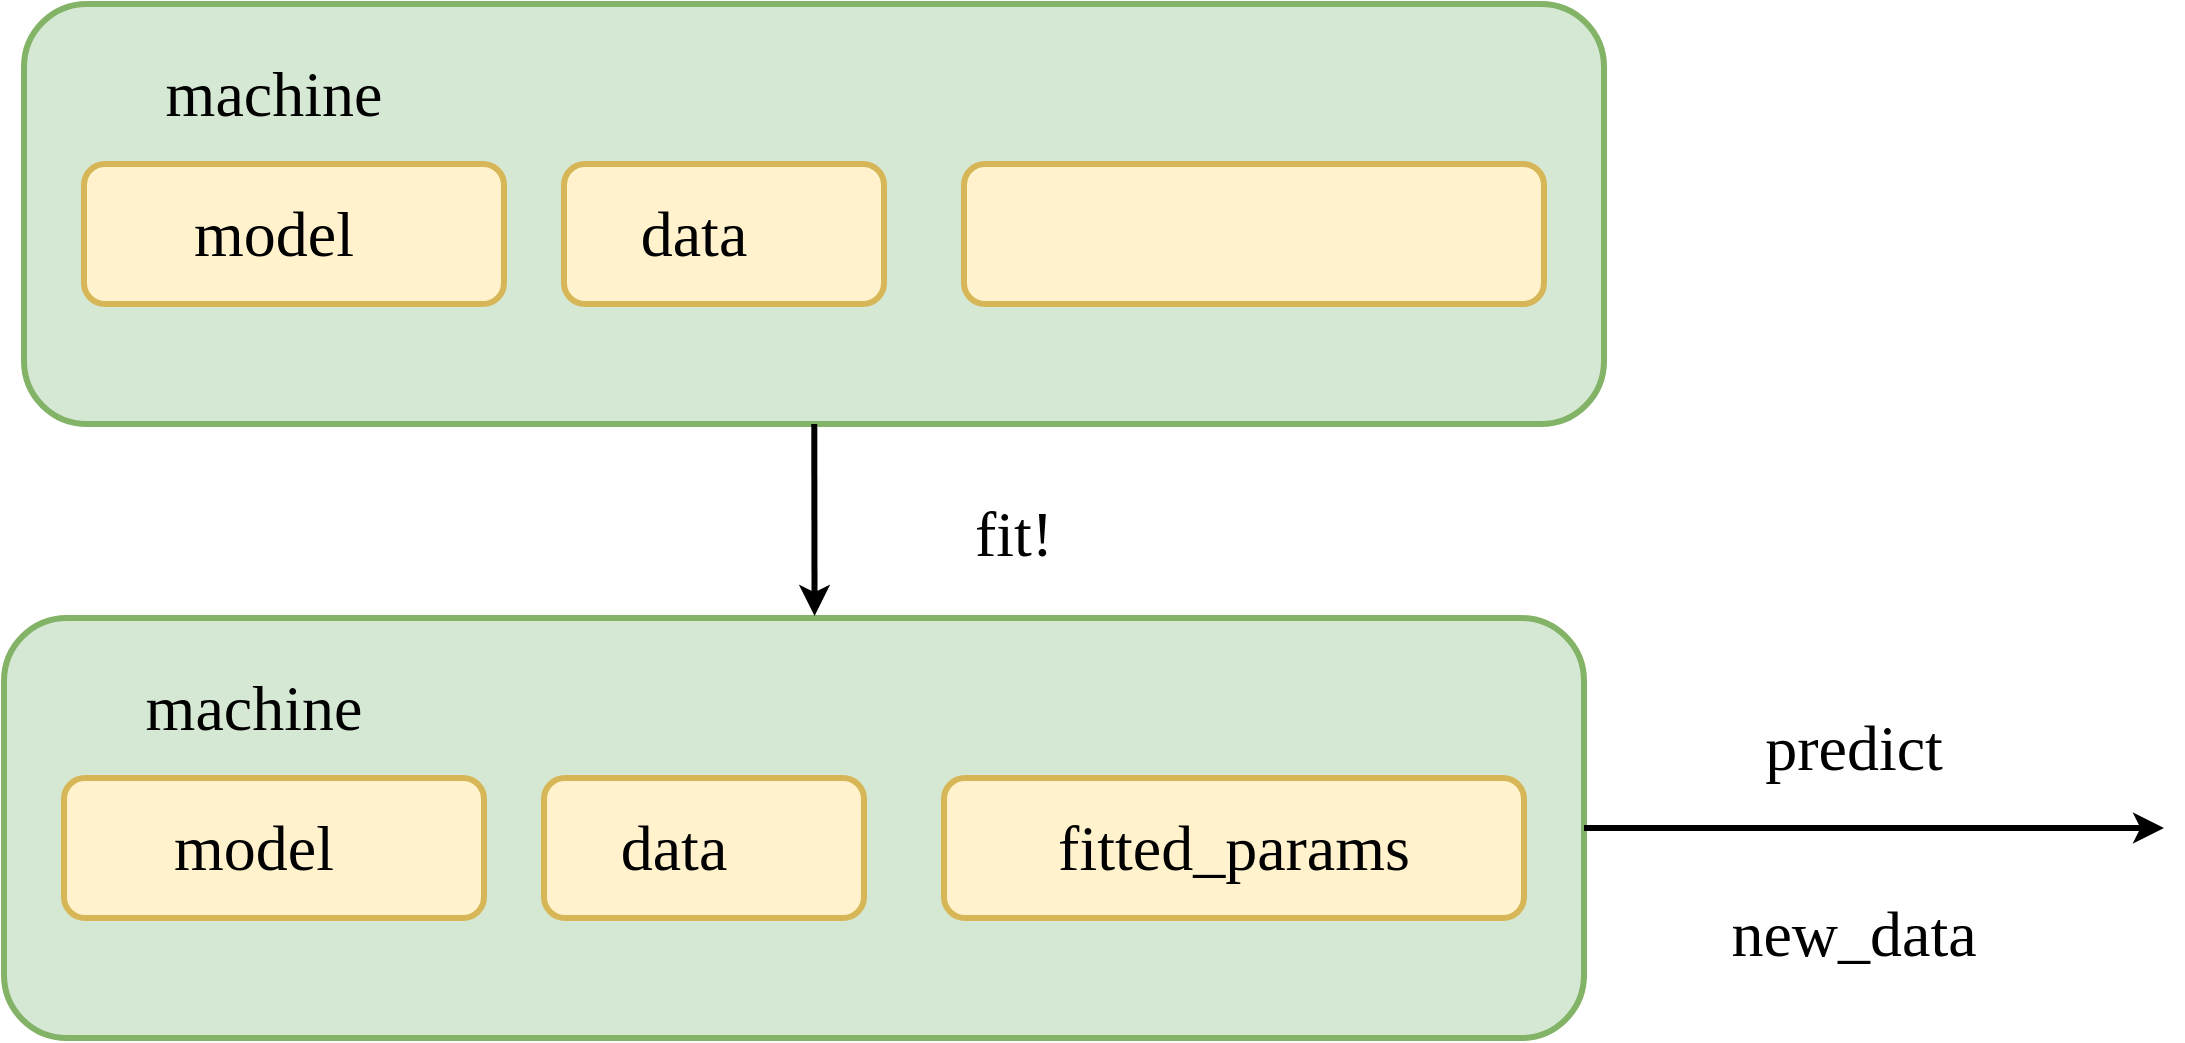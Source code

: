 <mxfile version="12.6.5" type="device"><diagram id="w_qI5j1KEwqE_YjPuuiR" name="Page-1"><mxGraphModel dx="1106" dy="822" grid="1" gridSize="10" guides="1" tooltips="1" connect="1" arrows="1" fold="1" page="1" pageScale="1" pageWidth="1169" pageHeight="827" math="0" shadow="0"><root><mxCell id="0"/><mxCell id="1" parent="0"/><mxCell id="6Sypoo8sYfKbRts5yUnO-1" value="" style="rounded=1;whiteSpace=wrap;html=1;strokeWidth=3;fillColor=#d5e8d4;strokeColor=#82b366;" parent="1" vertex="1"><mxGeometry x="20" y="20" width="790" height="210" as="geometry"/></mxCell><mxCell id="6Sypoo8sYfKbRts5yUnO-2" value="" style="rounded=1;whiteSpace=wrap;html=1;strokeWidth=3;fillColor=#fff2cc;strokeColor=#d6b656;" parent="1" vertex="1"><mxGeometry x="50" y="100" width="210" height="70" as="geometry"/></mxCell><mxCell id="6Sypoo8sYfKbRts5yUnO-3" value="" style="rounded=1;whiteSpace=wrap;html=1;strokeWidth=3;fillColor=#fff2cc;strokeColor=#d6b656;" parent="1" vertex="1"><mxGeometry x="290" y="100" width="160" height="70" as="geometry"/></mxCell><mxCell id="6Sypoo8sYfKbRts5yUnO-4" value="" style="rounded=1;whiteSpace=wrap;html=1;strokeWidth=3;fillColor=#fff2cc;strokeColor=#d6b656;" parent="1" vertex="1"><mxGeometry x="490" y="100" width="290" height="70" as="geometry"/></mxCell><mxCell id="6Sypoo8sYfKbRts5yUnO-5" value="machine" style="text;html=1;strokeColor=none;fillColor=none;align=center;verticalAlign=middle;whiteSpace=wrap;rounded=0;fontSize=32;fontFamily=Lucida Console;fontStyle=0" parent="1" vertex="1"><mxGeometry x="60" y="40" width="170" height="50" as="geometry"/></mxCell><mxCell id="6Sypoo8sYfKbRts5yUnO-7" value="model" style="text;html=1;strokeColor=none;fillColor=none;align=center;verticalAlign=middle;whiteSpace=wrap;rounded=0;fontSize=32;fontFamily=Lucida Console;" parent="1" vertex="1"><mxGeometry x="60" y="110" width="170" height="50" as="geometry"/></mxCell><mxCell id="6Sypoo8sYfKbRts5yUnO-8" value="data" style="text;html=1;strokeColor=none;fillColor=none;align=center;verticalAlign=middle;whiteSpace=wrap;rounded=0;fontSize=32;fontFamily=Lucida Console;" parent="1" vertex="1"><mxGeometry x="270" y="110" width="170" height="50" as="geometry"/></mxCell><mxCell id="6Sypoo8sYfKbRts5yUnO-9" value="" style="rounded=1;whiteSpace=wrap;html=1;strokeWidth=3;fillColor=#d5e8d4;strokeColor=#82b366;" parent="1" vertex="1"><mxGeometry x="10" y="327" width="790" height="210" as="geometry"/></mxCell><mxCell id="6Sypoo8sYfKbRts5yUnO-10" value="" style="rounded=1;whiteSpace=wrap;html=1;strokeWidth=3;fillColor=#fff2cc;strokeColor=#d6b656;" parent="1" vertex="1"><mxGeometry x="40" y="407" width="210" height="70" as="geometry"/></mxCell><mxCell id="6Sypoo8sYfKbRts5yUnO-11" value="" style="rounded=1;whiteSpace=wrap;html=1;strokeWidth=3;fillColor=#fff2cc;strokeColor=#d6b656;" parent="1" vertex="1"><mxGeometry x="280" y="407" width="160" height="70" as="geometry"/></mxCell><mxCell id="6Sypoo8sYfKbRts5yUnO-12" value="" style="rounded=1;whiteSpace=wrap;html=1;strokeWidth=3;fillColor=#fff2cc;strokeColor=#d6b656;" parent="1" vertex="1"><mxGeometry x="480" y="407" width="290" height="70" as="geometry"/></mxCell><mxCell id="6Sypoo8sYfKbRts5yUnO-13" value="machine" style="text;html=1;strokeColor=none;fillColor=none;align=center;verticalAlign=middle;whiteSpace=wrap;rounded=0;fontSize=32;fontFamily=Lucida Console;fontStyle=0" parent="1" vertex="1"><mxGeometry x="50" y="347" width="170" height="50" as="geometry"/></mxCell><mxCell id="6Sypoo8sYfKbRts5yUnO-14" value="model" style="text;html=1;strokeColor=none;fillColor=none;align=center;verticalAlign=middle;whiteSpace=wrap;rounded=0;fontSize=32;fontFamily=Lucida Console;" parent="1" vertex="1"><mxGeometry x="50" y="417" width="170" height="50" as="geometry"/></mxCell><mxCell id="6Sypoo8sYfKbRts5yUnO-15" value="data" style="text;html=1;strokeColor=none;fillColor=none;align=center;verticalAlign=middle;whiteSpace=wrap;rounded=0;fontSize=32;fontFamily=Lucida Console;" parent="1" vertex="1"><mxGeometry x="260" y="417" width="170" height="50" as="geometry"/></mxCell><mxCell id="6Sypoo8sYfKbRts5yUnO-16" value="fitted_params" style="text;html=1;strokeColor=none;fillColor=none;align=center;verticalAlign=middle;whiteSpace=wrap;rounded=0;fontSize=32;fontFamily=Lucida Console;" parent="1" vertex="1"><mxGeometry x="540" y="417" width="170" height="50" as="geometry"/></mxCell><mxCell id="6Sypoo8sYfKbRts5yUnO-18" value="" style="endArrow=classic;html=1;fontFamily=Lucida Console;fontSize=32;entryX=0.513;entryY=-0.005;entryDx=0;entryDy=0;entryPerimeter=0;strokeWidth=3;" parent="1" source="6Sypoo8sYfKbRts5yUnO-1" target="6Sypoo8sYfKbRts5yUnO-9" edge="1"><mxGeometry width="50" height="50" relative="1" as="geometry"><mxPoint x="270" y="650" as="sourcePoint"/><mxPoint x="60" y="600" as="targetPoint"/></mxGeometry></mxCell><mxCell id="6Sypoo8sYfKbRts5yUnO-19" value="fit!" style="text;html=1;strokeColor=none;fillColor=none;align=center;verticalAlign=middle;whiteSpace=wrap;rounded=0;fontSize=32;fontFamily=Lucida Console;" parent="1" vertex="1"><mxGeometry x="430" y="260" width="170" height="50" as="geometry"/></mxCell><mxCell id="6Sypoo8sYfKbRts5yUnO-20" value="" style="endArrow=classic;html=1;strokeWidth=3;fontFamily=Lucida Console;fontSize=32;exitX=1;exitY=0.5;exitDx=0;exitDy=0;" parent="1" source="6Sypoo8sYfKbRts5yUnO-9" edge="1"><mxGeometry width="50" height="50" relative="1" as="geometry"><mxPoint x="910" y="567" as="sourcePoint"/><mxPoint x="1090" y="432" as="targetPoint"/></mxGeometry></mxCell><mxCell id="6Sypoo8sYfKbRts5yUnO-21" value="predict" style="text;html=1;strokeColor=none;fillColor=none;align=center;verticalAlign=middle;whiteSpace=wrap;rounded=0;fontSize=32;fontFamily=Lucida Console;" parent="1" vertex="1"><mxGeometry x="850" y="367" width="170" height="50" as="geometry"/></mxCell><mxCell id="K77T9ymGpCGzK0GQ6YuX-1" value="new_data" style="text;html=1;strokeColor=none;fillColor=none;align=center;verticalAlign=middle;whiteSpace=wrap;rounded=0;fontSize=32;fontFamily=Lucida Console;" parent="1" vertex="1"><mxGeometry x="850" y="460" width="170" height="50" as="geometry"/></mxCell></root></mxGraphModel></diagram></mxfile>